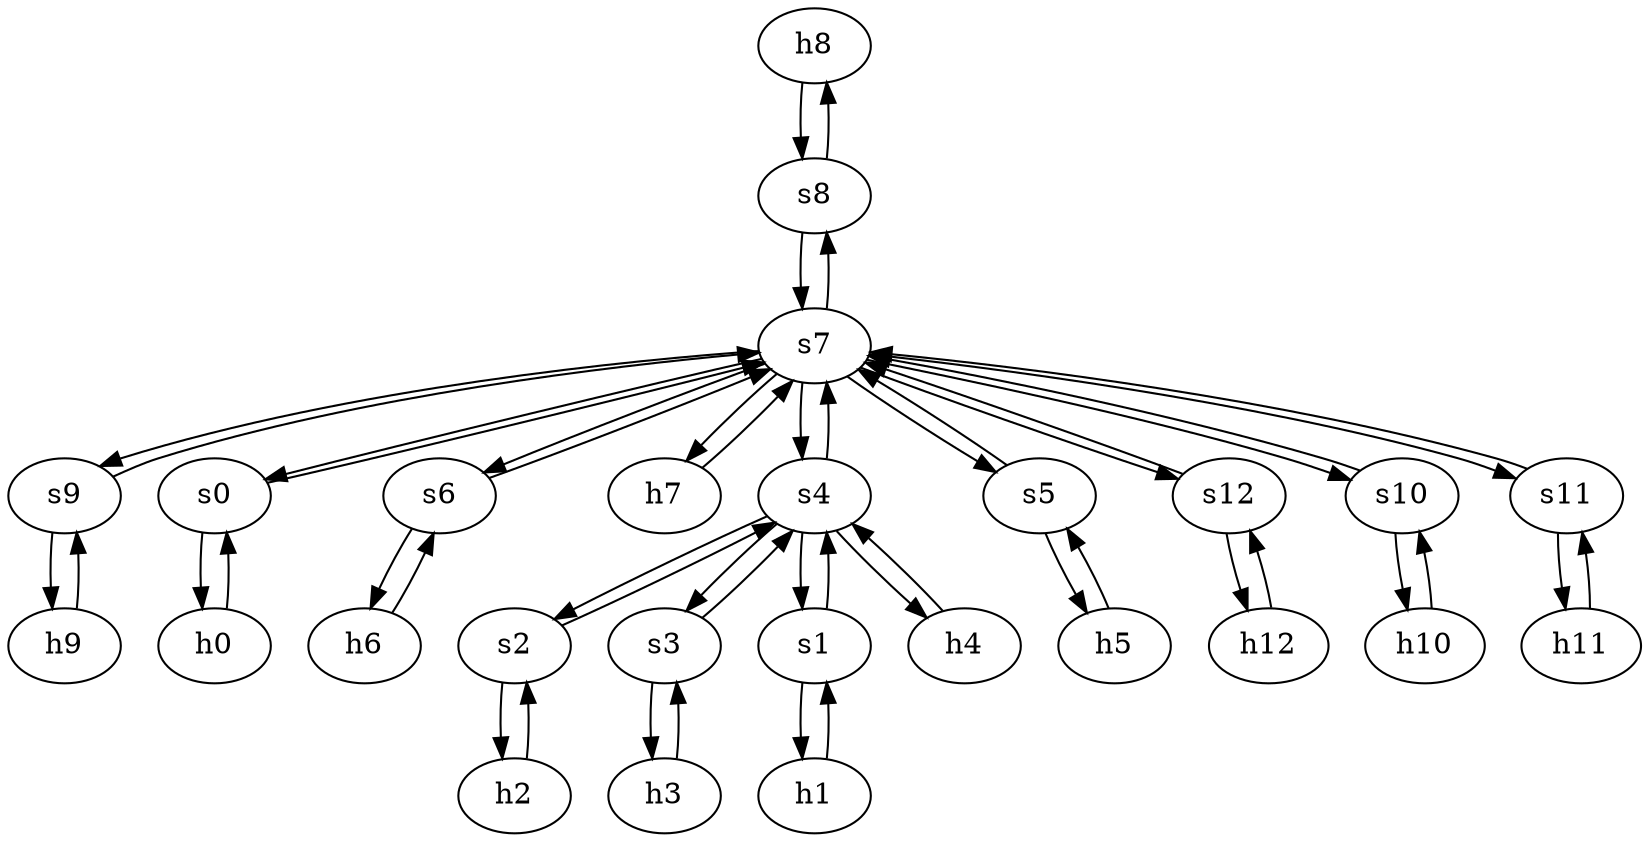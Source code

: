 strict digraph CESNET {
	h8	 [ip="111.0.8.8",
		mac="00:00:00:00:8:8",
		type=host];
	s8	 [id=8,
		type=switch];
	h8 -> s8	 [capacity="1Gbps",
		cost=1,
		dst_port=1,
		src_port=1];
	h9	 [ip="111.0.9.9",
		mac="00:00:00:00:9:9",
		type=host];
	s9	 [id=9,
		type=switch];
	h9 -> s9	 [capacity="1Gbps",
		cost=1,
		dst_port=1,
		src_port=1];
	h2	 [ip="111.0.2.2",
		mac="00:00:00:00:2:2",
		type=host];
	s2	 [id=2,
		type=switch];
	h2 -> s2	 [capacity="1Gbps",
		cost=1,
		dst_port=1,
		src_port=1];
	h3	 [ip="111.0.3.3",
		mac="00:00:00:00:3:3",
		type=host];
	s3	 [id=3,
		type=switch];
	h3 -> s3	 [capacity="1Gbps",
		cost=1,
		dst_port=1,
		src_port=1];
	h0	 [ip="111.0.0.0",
		mac="00:00:00:00:0:0",
		type=host];
	s0	 [id=0,
		type=switch];
	h0 -> s0	 [capacity="1Gbps",
		cost=1,
		dst_port=1,
		src_port=1];
	h1	 [ip="111.0.1.1",
		mac="00:00:00:00:1:1",
		type=host];
	s1	 [id=1,
		type=switch];
	h1 -> s1	 [capacity="1Gbps",
		cost=1,
		dst_port=1,
		src_port=1];
	h6	 [ip="111.0.6.6",
		mac="00:00:00:00:6:6",
		type=host];
	s6	 [id=6,
		type=switch];
	h6 -> s6	 [capacity="1Gbps",
		cost=1,
		dst_port=1,
		src_port=1];
	h7	 [ip="111.0.7.7",
		mac="00:00:00:00:7:7",
		type=host];
	s7	 [id=7,
		type=switch];
	h7 -> s7	 [capacity="1Gbps",
		cost=1,
		dst_port=1,
		src_port=1];
	h4	 [ip="111.0.4.4",
		mac="00:00:00:00:4:4",
		type=host];
	s4	 [id=4,
		type=switch];
	h4 -> s4	 [capacity="1Gbps",
		cost=1,
		dst_port=1,
		src_port=1];
	h5	 [ip="111.0.5.5",
		mac="00:00:00:00:5:5",
		type=host];
	s5	 [id=5,
		type=switch];
	h5 -> s5	 [capacity="1Gbps",
		cost=1,
		dst_port=1,
		src_port=1];
	s9 -> h9	 [capacity="1Gbps",
		cost=1,
		dst_port=1,
		src_port=1];
	s9 -> s7	 [capacity="1Gbps",
		cost=1,
		dst_port=7,
		src_port=2];
	s8 -> h8	 [capacity="1Gbps",
		cost=1,
		dst_port=1,
		src_port=1];
	s8 -> s7	 [capacity="1Gbps",
		cost=1,
		dst_port=6,
		src_port=2];
	s3 -> h3	 [capacity="1Gbps",
		cost=1,
		dst_port=1,
		src_port=1];
	s3 -> s4	 [capacity="1Gbps",
		cost=1,
		dst_port=4,
		src_port=2];
	s2 -> s4	 [capacity="1Gbps",
		cost=1,
		dst_port=3,
		src_port=2];
	s2 -> h2	 [capacity="1Gbps",
		cost=1,
		dst_port=1,
		src_port=1];
	s1 -> s4	 [capacity="1Gbps",
		cost=1,
		dst_port=2,
		src_port=2];
	s1 -> h1	 [capacity="1Gbps",
		cost=1,
		dst_port=1,
		src_port=1];
	s0 -> h0	 [capacity="1Gbps",
		cost=1,
		dst_port=1,
		src_port=1];
	s0 -> s7	 [capacity="1Gbps",
		cost=1,
		dst_port=2,
		src_port=2];
	s7 -> s0	 [capacity="1Gbps",
		cost=1,
		dst_port=2,
		src_port=2];
	s7 -> h7	 [capacity="1Gbps",
		cost=1,
		dst_port=1,
		src_port=1];
	s7 -> s5	 [capacity="1Gbps",
		cost=1,
		dst_port=2,
		src_port=4];
	s12	 [id=12,
		type=switch];
	s7 -> s12	 [capacity="1Gbps",
		cost=1,
		dst_port=2,
		src_port=10];
	s7 -> s4	 [capacity="1Gbps",
		cost=1,
		dst_port=5,
		src_port=3];
	s7 -> s6	 [capacity="1Gbps",
		cost=1,
		dst_port=2,
		src_port=5];
	s10	 [id=10,
		type=switch];
	s7 -> s10	 [capacity="1Gbps",
		cost=1,
		dst_port=2,
		src_port=8];
	s7 -> s9	 [capacity="1Gbps",
		cost=1,
		dst_port=2,
		src_port=7];
	s7 -> s8	 [capacity="1Gbps",
		cost=1,
		dst_port=2,
		src_port=6];
	s11	 [id=11,
		type=switch];
	s7 -> s11	 [capacity="1Gbps",
		cost=1,
		dst_port=2,
		src_port=9];
	s6 -> h6	 [capacity="1Gbps",
		cost=1,
		dst_port=1,
		src_port=1];
	s6 -> s7	 [capacity="1Gbps",
		cost=1,
		dst_port=5,
		src_port=2];
	s5 -> h5	 [capacity="1Gbps",
		cost=1,
		dst_port=1,
		src_port=1];
	s5 -> s7	 [capacity="1Gbps",
		cost=1,
		dst_port=4,
		src_port=2];
	s4 -> s1	 [capacity="1Gbps",
		cost=1,
		dst_port=2,
		src_port=2];
	s4 -> h4	 [capacity="1Gbps",
		cost=1,
		dst_port=1,
		src_port=1];
	s4 -> s7	 [capacity="1Gbps",
		cost=1,
		dst_port=3,
		src_port=5];
	s4 -> s3	 [capacity="1Gbps",
		cost=1,
		dst_port=2,
		src_port=4];
	s4 -> s2	 [capacity="1Gbps",
		cost=1,
		dst_port=2,
		src_port=3];
	h12	 [ip="111.0.12.12",
		mac="00:00:00:00:12:12",
		type=host];
	s12 -> h12	 [capacity="1Gbps",
		cost=1,
		dst_port=1,
		src_port=1];
	s12 -> s7	 [capacity="1Gbps",
		cost=1,
		dst_port=10,
		src_port=2];
	s11 -> s7	 [capacity="1Gbps",
		cost=1,
		dst_port=9,
		src_port=2];
	h11	 [ip="111.0.11.11",
		mac="00:00:00:00:11:11",
		type=host];
	s11 -> h11	 [capacity="1Gbps",
		cost=1,
		dst_port=1,
		src_port=1];
	h10	 [ip="111.0.10.10",
		mac="00:00:00:00:10:10",
		type=host];
	s10 -> h10	 [capacity="1Gbps",
		cost=1,
		dst_port=1,
		src_port=1];
	s10 -> s7	 [capacity="1Gbps",
		cost=1,
		dst_port=8,
		src_port=2];
	h10 -> s10	 [capacity="1Gbps",
		cost=1,
		dst_port=1,
		src_port=1];
	h11 -> s11	 [capacity="1Gbps",
		cost=1,
		dst_port=1,
		src_port=1];
	h12 -> s12	 [capacity="1Gbps",
		cost=1,
		dst_port=1,
		src_port=1];
}
